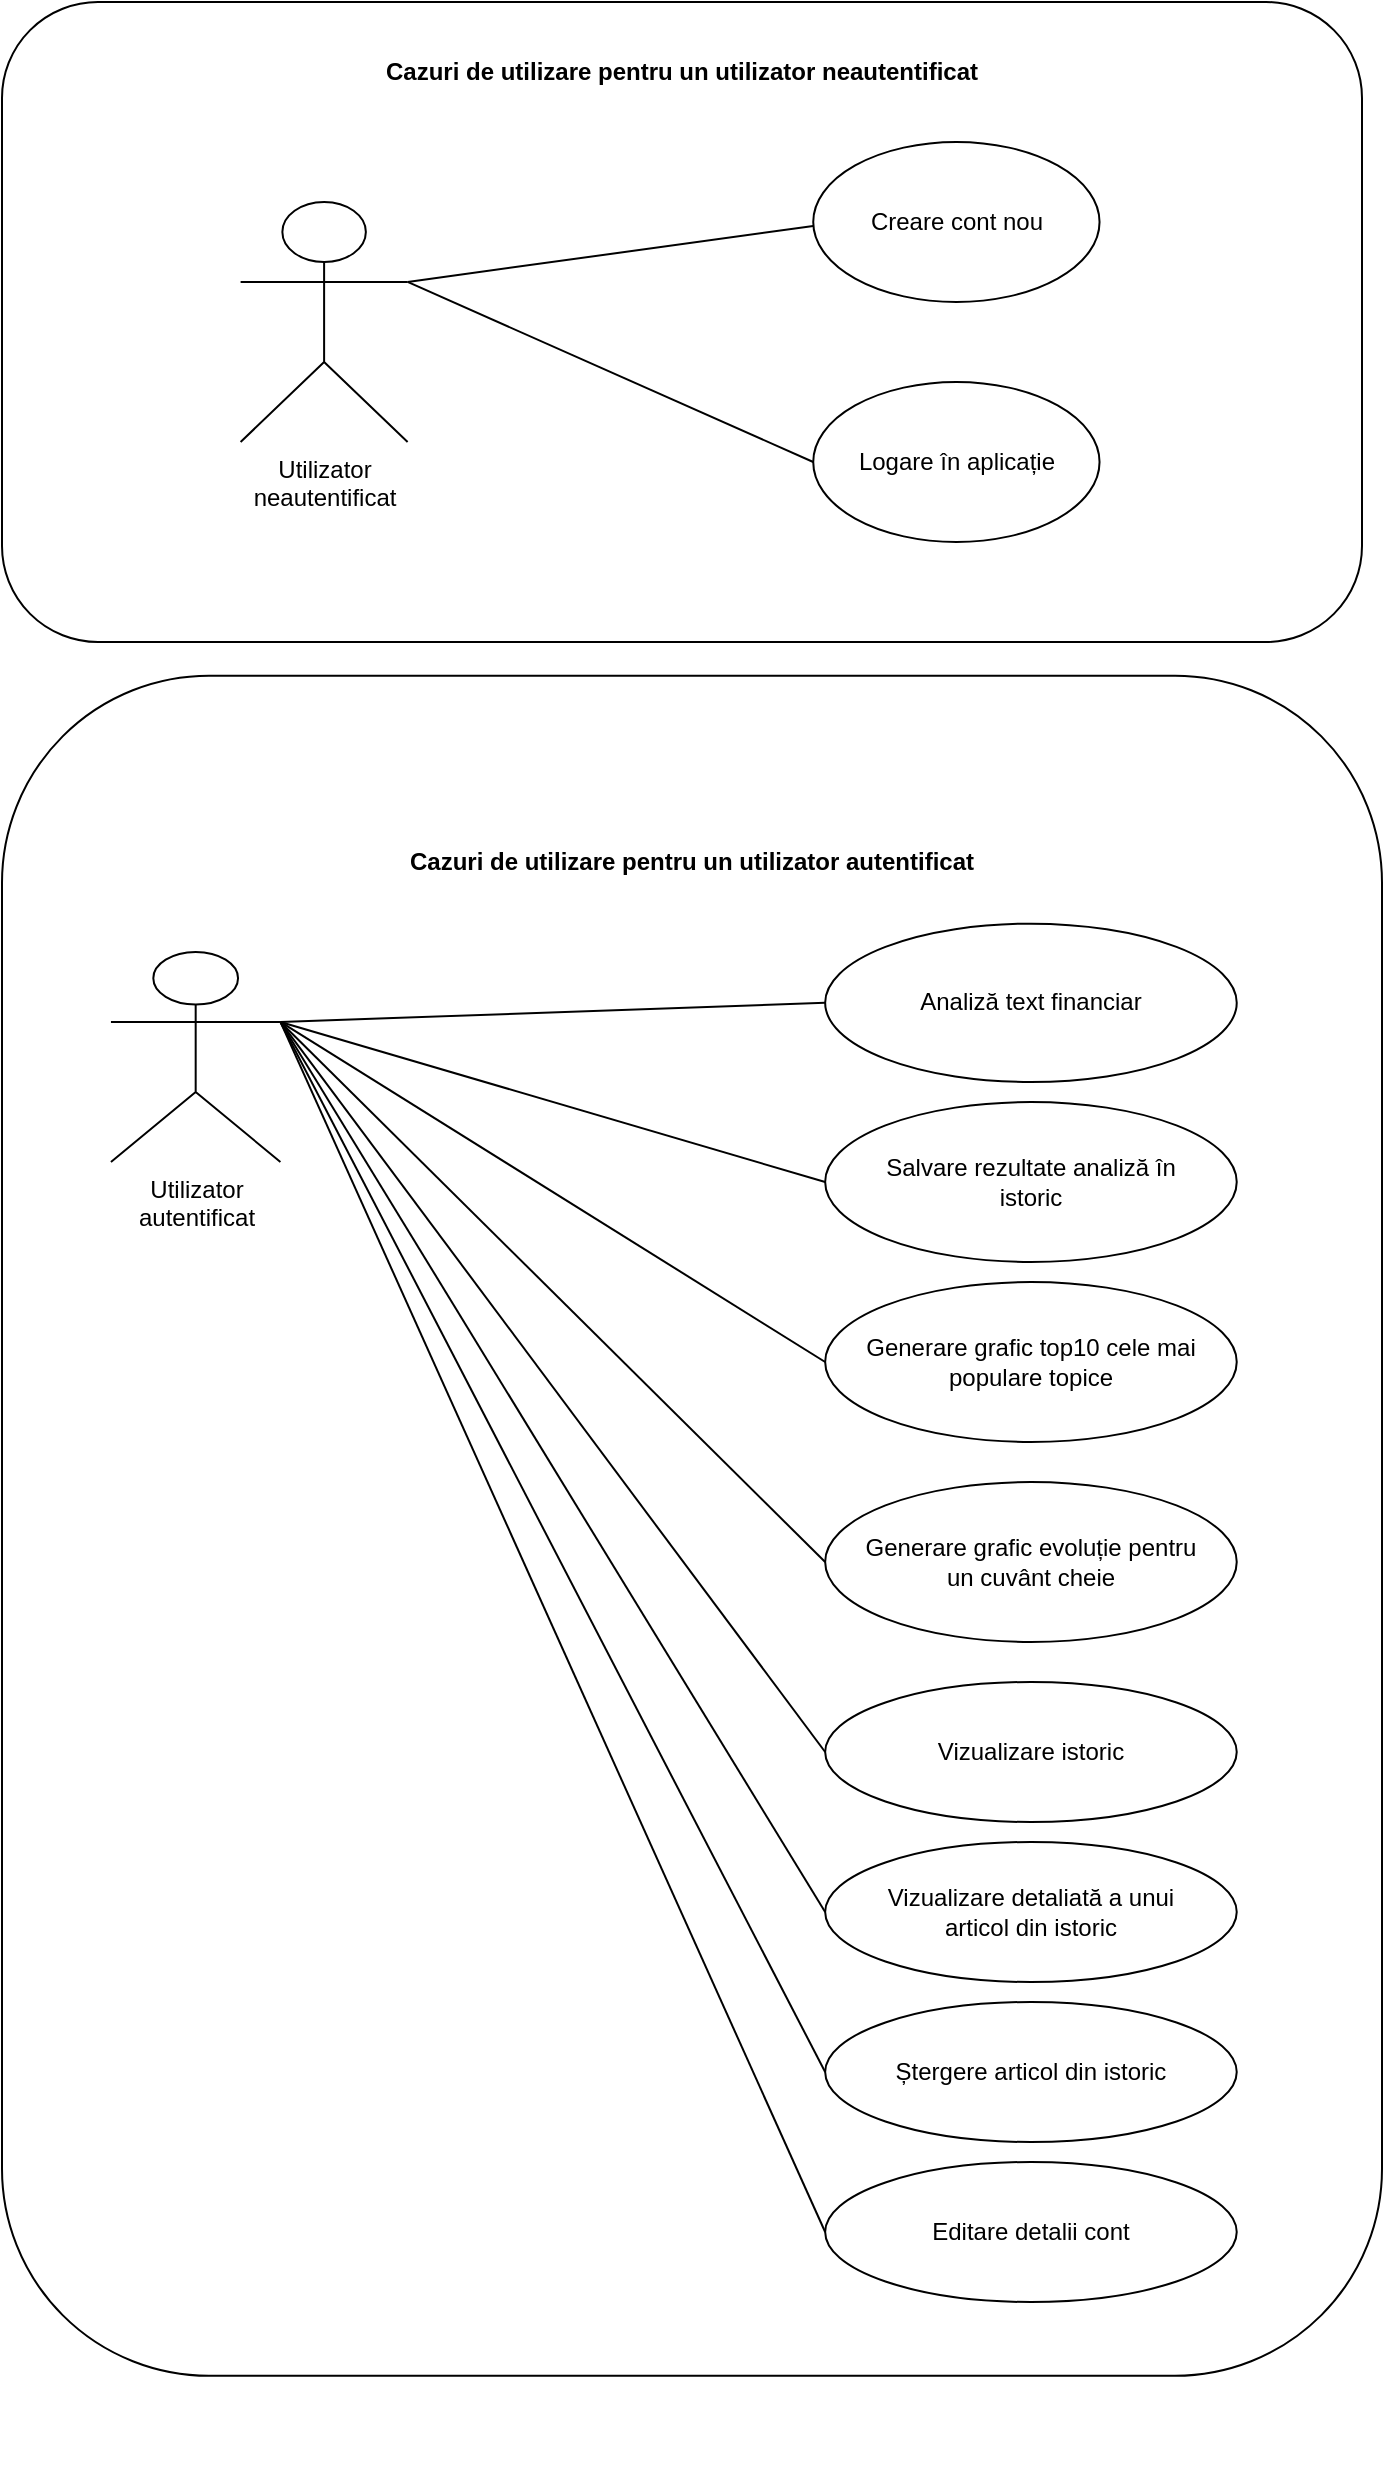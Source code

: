 <mxfile version="17.1.3" type="device"><diagram id="1JZbli9onQNMtyBDqAUd" name="Page-1"><mxGraphModel dx="1178" dy="686" grid="1" gridSize="10" guides="1" tooltips="1" connect="1" arrows="1" fold="1" page="1" pageScale="1" pageWidth="850" pageHeight="1100" math="0" shadow="0"><root><mxCell id="0"/><mxCell id="1" parent="0"/><mxCell id="YrOwpRY0cJMBBzpfB3Jt-13" value="" style="group;strokeColor=none;rounded=0;" vertex="1" connectable="0" parent="1"><mxGeometry x="80" y="70" width="680" height="320" as="geometry"/></mxCell><mxCell id="YrOwpRY0cJMBBzpfB3Jt-11" value="" style="rounded=1;whiteSpace=wrap;html=1;" vertex="1" parent="YrOwpRY0cJMBBzpfB3Jt-13"><mxGeometry y="-20" width="680" height="320" as="geometry"/></mxCell><mxCell id="YrOwpRY0cJMBBzpfB3Jt-6" value="" style="group" vertex="1" connectable="0" parent="YrOwpRY0cJMBBzpfB3Jt-13"><mxGeometry x="405.614" y="50" width="143.158" height="80" as="geometry"/></mxCell><mxCell id="YrOwpRY0cJMBBzpfB3Jt-4" value="" style="ellipse;whiteSpace=wrap;html=1;" vertex="1" parent="YrOwpRY0cJMBBzpfB3Jt-6"><mxGeometry width="143.158" height="80" as="geometry"/></mxCell><mxCell id="YrOwpRY0cJMBBzpfB3Jt-5" value="Creare cont nou" style="text;html=1;strokeColor=none;fillColor=none;align=center;verticalAlign=middle;whiteSpace=wrap;rounded=0;" vertex="1" parent="YrOwpRY0cJMBBzpfB3Jt-6"><mxGeometry x="11.93" y="25" width="119.298" height="30" as="geometry"/></mxCell><mxCell id="YrOwpRY0cJMBBzpfB3Jt-7" value="" style="group" vertex="1" connectable="0" parent="YrOwpRY0cJMBBzpfB3Jt-13"><mxGeometry x="405.614" y="170" width="143.158" height="80" as="geometry"/></mxCell><mxCell id="YrOwpRY0cJMBBzpfB3Jt-8" value="" style="ellipse;whiteSpace=wrap;html=1;" vertex="1" parent="YrOwpRY0cJMBBzpfB3Jt-7"><mxGeometry width="143.158" height="80" as="geometry"/></mxCell><mxCell id="YrOwpRY0cJMBBzpfB3Jt-9" value="&lt;span&gt;Logare în aplicație&lt;/span&gt;" style="text;html=1;strokeColor=none;fillColor=none;align=center;verticalAlign=middle;whiteSpace=wrap;rounded=0;" vertex="1" parent="YrOwpRY0cJMBBzpfB3Jt-7"><mxGeometry x="11.93" y="25" width="119.298" height="30" as="geometry"/></mxCell><mxCell id="YrOwpRY0cJMBBzpfB3Jt-1" value="Utilizator&lt;br&gt;neautentificat" style="shape=umlActor;verticalLabelPosition=bottom;verticalAlign=top;html=1;outlineConnect=0;" vertex="1" parent="YrOwpRY0cJMBBzpfB3Jt-13"><mxGeometry x="119.298" y="80" width="83.509" height="120" as="geometry"/></mxCell><mxCell id="YrOwpRY0cJMBBzpfB3Jt-14" value="" style="endArrow=none;html=1;rounded=0;exitX=1;exitY=0.333;exitDx=0;exitDy=0;exitPerimeter=0;" edge="1" parent="YrOwpRY0cJMBBzpfB3Jt-13" source="YrOwpRY0cJMBBzpfB3Jt-1"><mxGeometry width="50" height="50" relative="1" as="geometry"><mxPoint x="178.947" y="340" as="sourcePoint"/><mxPoint x="405.614" y="92" as="targetPoint"/></mxGeometry></mxCell><mxCell id="YrOwpRY0cJMBBzpfB3Jt-15" value="" style="endArrow=none;html=1;rounded=0;entryX=0;entryY=0.5;entryDx=0;entryDy=0;exitX=1;exitY=0.333;exitDx=0;exitDy=0;exitPerimeter=0;" edge="1" parent="YrOwpRY0cJMBBzpfB3Jt-13" source="YrOwpRY0cJMBBzpfB3Jt-1" target="YrOwpRY0cJMBBzpfB3Jt-8"><mxGeometry width="50" height="50" relative="1" as="geometry"><mxPoint x="202.807" y="310" as="sourcePoint"/><mxPoint x="262.456" y="260" as="targetPoint"/></mxGeometry></mxCell><mxCell id="YrOwpRY0cJMBBzpfB3Jt-16" value="&lt;b&gt;Cazuri de utilizare pentru un utilizator neautentificat&lt;/b&gt;" style="text;html=1;strokeColor=none;fillColor=none;align=center;verticalAlign=middle;whiteSpace=wrap;rounded=0;" vertex="1" parent="YrOwpRY0cJMBBzpfB3Jt-13"><mxGeometry x="137.193" width="405.614" height="30" as="geometry"/></mxCell><mxCell id="YrOwpRY0cJMBBzpfB3Jt-17" value="" style="group;strokeColor=none;rounded=0;" vertex="1" connectable="0" parent="1"><mxGeometry x="80" y="440" width="690" height="850" as="geometry"/></mxCell><mxCell id="YrOwpRY0cJMBBzpfB3Jt-18" value="" style="rounded=1;whiteSpace=wrap;html=1;" vertex="1" parent="YrOwpRY0cJMBBzpfB3Jt-17"><mxGeometry y="-53.125" width="690" height="850" as="geometry"/></mxCell><mxCell id="YrOwpRY0cJMBBzpfB3Jt-106" value="" style="group" vertex="1" connectable="0" parent="YrOwpRY0cJMBBzpfB3Jt-17"><mxGeometry x="54.474" width="562.895" height="760" as="geometry"/></mxCell><mxCell id="YrOwpRY0cJMBBzpfB3Jt-19" value="" style="group" vertex="1" connectable="0" parent="YrOwpRY0cJMBBzpfB3Jt-106"><mxGeometry x="357.105" y="70.83" width="205.789" height="79.17" as="geometry"/></mxCell><mxCell id="YrOwpRY0cJMBBzpfB3Jt-20" value="" style="ellipse;whiteSpace=wrap;html=1;" vertex="1" parent="YrOwpRY0cJMBBzpfB3Jt-19"><mxGeometry width="205.789" height="79.17" as="geometry"/></mxCell><mxCell id="YrOwpRY0cJMBBzpfB3Jt-21" value="Analiză text financiar" style="text;html=1;strokeColor=none;fillColor=none;align=center;verticalAlign=middle;whiteSpace=wrap;rounded=0;" vertex="1" parent="YrOwpRY0cJMBBzpfB3Jt-19"><mxGeometry x="17.149" y="24.741" width="171.491" height="29.689" as="geometry"/></mxCell><mxCell id="YrOwpRY0cJMBBzpfB3Jt-25" value="Utilizator&lt;br&gt;autentificat" style="shape=umlActor;verticalLabelPosition=bottom;verticalAlign=top;html=1;outlineConnect=0;" vertex="1" parent="YrOwpRY0cJMBBzpfB3Jt-106"><mxGeometry y="85" width="84.737" height="105" as="geometry"/></mxCell><mxCell id="YrOwpRY0cJMBBzpfB3Jt-26" value="" style="endArrow=none;html=1;rounded=0;exitX=1;exitY=0.333;exitDx=0;exitDy=0;exitPerimeter=0;entryX=0;entryY=0.5;entryDx=0;entryDy=0;" edge="1" parent="YrOwpRY0cJMBBzpfB3Jt-106" source="YrOwpRY0cJMBBzpfB3Jt-25" target="YrOwpRY0cJMBBzpfB3Jt-20"><mxGeometry width="50" height="50" relative="1" as="geometry"><mxPoint x="127.105" y="903.125" as="sourcePoint"/><mxPoint x="357.105" y="244.375" as="targetPoint"/></mxGeometry></mxCell><mxCell id="YrOwpRY0cJMBBzpfB3Jt-27" value="" style="endArrow=none;html=1;rounded=0;entryX=0;entryY=0.5;entryDx=0;entryDy=0;exitX=1;exitY=0.333;exitDx=0;exitDy=0;exitPerimeter=0;" edge="1" parent="YrOwpRY0cJMBBzpfB3Jt-106" source="YrOwpRY0cJMBBzpfB3Jt-25" target="YrOwpRY0cJMBBzpfB3Jt-33"><mxGeometry width="50" height="50" relative="1" as="geometry"><mxPoint x="151.316" y="823.438" as="sourcePoint"/><mxPoint x="357.105" y="557.812" as="targetPoint"/></mxGeometry></mxCell><mxCell id="YrOwpRY0cJMBBzpfB3Jt-28" value="&lt;b&gt;Cazuri de utilizare pentru un utilizator autentificat&lt;/b&gt;" style="text;html=1;strokeColor=none;fillColor=none;align=center;verticalAlign=middle;whiteSpace=wrap;rounded=0;" vertex="1" parent="YrOwpRY0cJMBBzpfB3Jt-106"><mxGeometry x="84.737" width="411.579" height="79.688" as="geometry"/></mxCell><mxCell id="YrOwpRY0cJMBBzpfB3Jt-51" value="" style="endArrow=none;html=1;rounded=0;entryX=0;entryY=0.5;entryDx=0;entryDy=0;exitX=1;exitY=0.333;exitDx=0;exitDy=0;exitPerimeter=0;" edge="1" parent="YrOwpRY0cJMBBzpfB3Jt-106" source="YrOwpRY0cJMBBzpfB3Jt-25" target="YrOwpRY0cJMBBzpfB3Jt-49"><mxGeometry width="50" height="50" relative="1" as="geometry"><mxPoint x="96.842" y="146.389" as="sourcePoint"/><mxPoint x="369.211" y="266.51" as="targetPoint"/></mxGeometry></mxCell><mxCell id="YrOwpRY0cJMBBzpfB3Jt-58" value="" style="endArrow=none;html=1;rounded=0;entryX=0;entryY=0.5;entryDx=0;entryDy=0;exitX=1;exitY=0.333;exitDx=0;exitDy=0;exitPerimeter=0;" edge="1" parent="YrOwpRY0cJMBBzpfB3Jt-106" source="YrOwpRY0cJMBBzpfB3Jt-25" target="YrOwpRY0cJMBBzpfB3Jt-56"><mxGeometry width="50" height="50" relative="1" as="geometry"><mxPoint x="96.842" y="146.389" as="sourcePoint"/><mxPoint x="369.211" y="386.049" as="targetPoint"/></mxGeometry></mxCell><mxCell id="YrOwpRY0cJMBBzpfB3Jt-63" value="" style="endArrow=none;html=1;rounded=0;entryX=0;entryY=0.5;entryDx=0;entryDy=0;exitX=1;exitY=0.333;exitDx=0;exitDy=0;exitPerimeter=0;" edge="1" parent="YrOwpRY0cJMBBzpfB3Jt-106" source="YrOwpRY0cJMBBzpfB3Jt-25" target="YrOwpRY0cJMBBzpfB3Jt-61"><mxGeometry width="50" height="50" relative="1" as="geometry"><mxPoint x="96.842" y="146.389" as="sourcePoint"/><mxPoint x="369.211" y="507.344" as="targetPoint"/></mxGeometry></mxCell><mxCell id="YrOwpRY0cJMBBzpfB3Jt-32" value="" style="group" vertex="1" connectable="0" parent="YrOwpRY0cJMBBzpfB3Jt-106"><mxGeometry x="357.105" y="160" width="205.789" height="80" as="geometry"/></mxCell><mxCell id="YrOwpRY0cJMBBzpfB3Jt-33" value="" style="ellipse;whiteSpace=wrap;html=1;" vertex="1" parent="YrOwpRY0cJMBBzpfB3Jt-32"><mxGeometry width="205.789" height="80" as="geometry"/></mxCell><mxCell id="YrOwpRY0cJMBBzpfB3Jt-34" value="Salvare rezultate analiză în istoric" style="text;html=1;strokeColor=none;fillColor=none;align=center;verticalAlign=middle;whiteSpace=wrap;rounded=0;" vertex="1" parent="YrOwpRY0cJMBBzpfB3Jt-32"><mxGeometry x="17.149" y="25" width="171.491" height="30.0" as="geometry"/></mxCell><mxCell id="YrOwpRY0cJMBBzpfB3Jt-48" value="" style="group" vertex="1" connectable="0" parent="YrOwpRY0cJMBBzpfB3Jt-106"><mxGeometry x="357.105" y="250" width="205.789" height="80" as="geometry"/></mxCell><mxCell id="YrOwpRY0cJMBBzpfB3Jt-49" value="" style="ellipse;whiteSpace=wrap;html=1;" vertex="1" parent="YrOwpRY0cJMBBzpfB3Jt-48"><mxGeometry width="205.789" height="80" as="geometry"/></mxCell><mxCell id="YrOwpRY0cJMBBzpfB3Jt-50" value="Generare grafic top10 cele mai populare topice" style="text;html=1;strokeColor=none;fillColor=none;align=center;verticalAlign=middle;whiteSpace=wrap;rounded=0;" vertex="1" parent="YrOwpRY0cJMBBzpfB3Jt-48"><mxGeometry x="17.149" y="25" width="171.491" height="30.0" as="geometry"/></mxCell><mxCell id="YrOwpRY0cJMBBzpfB3Jt-55" value="" style="group" vertex="1" connectable="0" parent="YrOwpRY0cJMBBzpfB3Jt-106"><mxGeometry x="357.105" y="350" width="205.789" height="80" as="geometry"/></mxCell><mxCell id="YrOwpRY0cJMBBzpfB3Jt-56" value="" style="ellipse;whiteSpace=wrap;html=1;" vertex="1" parent="YrOwpRY0cJMBBzpfB3Jt-55"><mxGeometry width="205.789" height="80" as="geometry"/></mxCell><mxCell id="YrOwpRY0cJMBBzpfB3Jt-57" value="Generare grafic evoluție pentru un cuvânt cheie" style="text;html=1;strokeColor=none;fillColor=none;align=center;verticalAlign=middle;whiteSpace=wrap;rounded=0;" vertex="1" parent="YrOwpRY0cJMBBzpfB3Jt-55"><mxGeometry x="17.149" y="25" width="171.491" height="30.0" as="geometry"/></mxCell><mxCell id="YrOwpRY0cJMBBzpfB3Jt-60" value="" style="group" vertex="1" connectable="0" parent="YrOwpRY0cJMBBzpfB3Jt-106"><mxGeometry x="357.105" y="450" width="205.789" height="70" as="geometry"/></mxCell><mxCell id="YrOwpRY0cJMBBzpfB3Jt-61" value="" style="ellipse;whiteSpace=wrap;html=1;" vertex="1" parent="YrOwpRY0cJMBBzpfB3Jt-60"><mxGeometry width="205.789" height="70" as="geometry"/></mxCell><mxCell id="YrOwpRY0cJMBBzpfB3Jt-62" value="Vizualizare istoric" style="text;html=1;strokeColor=none;fillColor=none;align=center;verticalAlign=middle;whiteSpace=wrap;rounded=0;" vertex="1" parent="YrOwpRY0cJMBBzpfB3Jt-60"><mxGeometry x="17.149" y="21.875" width="171.491" height="26.25" as="geometry"/></mxCell><mxCell id="YrOwpRY0cJMBBzpfB3Jt-64" value="" style="group" vertex="1" connectable="0" parent="YrOwpRY0cJMBBzpfB3Jt-106"><mxGeometry x="357.105" y="530" width="205.789" height="70" as="geometry"/></mxCell><mxCell id="YrOwpRY0cJMBBzpfB3Jt-65" value="" style="ellipse;whiteSpace=wrap;html=1;" vertex="1" parent="YrOwpRY0cJMBBzpfB3Jt-64"><mxGeometry width="205.789" height="70" as="geometry"/></mxCell><mxCell id="YrOwpRY0cJMBBzpfB3Jt-66" value="Vizualizare detaliată a unui articol din istoric" style="text;html=1;strokeColor=none;fillColor=none;align=center;verticalAlign=middle;whiteSpace=wrap;rounded=0;" vertex="1" parent="YrOwpRY0cJMBBzpfB3Jt-64"><mxGeometry x="17.149" y="21.875" width="171.491" height="26.25" as="geometry"/></mxCell><mxCell id="YrOwpRY0cJMBBzpfB3Jt-67" value="" style="group" vertex="1" connectable="0" parent="YrOwpRY0cJMBBzpfB3Jt-106"><mxGeometry x="357.105" y="610" width="205.789" height="70" as="geometry"/></mxCell><mxCell id="YrOwpRY0cJMBBzpfB3Jt-68" value="" style="ellipse;whiteSpace=wrap;html=1;" vertex="1" parent="YrOwpRY0cJMBBzpfB3Jt-67"><mxGeometry width="205.789" height="70" as="geometry"/></mxCell><mxCell id="YrOwpRY0cJMBBzpfB3Jt-69" value="Ștergere articol din istoric" style="text;html=1;strokeColor=none;fillColor=none;align=center;verticalAlign=middle;whiteSpace=wrap;rounded=0;" vertex="1" parent="YrOwpRY0cJMBBzpfB3Jt-67"><mxGeometry x="17.149" y="21.875" width="171.491" height="26.25" as="geometry"/></mxCell><mxCell id="YrOwpRY0cJMBBzpfB3Jt-100" value="" style="endArrow=none;html=1;rounded=0;entryX=0;entryY=0.5;entryDx=0;entryDy=0;exitX=1;exitY=0.333;exitDx=0;exitDy=0;exitPerimeter=0;" edge="1" parent="YrOwpRY0cJMBBzpfB3Jt-106" source="YrOwpRY0cJMBBzpfB3Jt-25" target="YrOwpRY0cJMBBzpfB3Jt-65"><mxGeometry width="50" height="50" relative="1" as="geometry"><mxPoint x="96.842" y="130" as="sourcePoint"/><mxPoint x="369.211" y="495" as="targetPoint"/></mxGeometry></mxCell><mxCell id="YrOwpRY0cJMBBzpfB3Jt-101" value="" style="endArrow=none;html=1;rounded=0;entryX=0;entryY=0.5;entryDx=0;entryDy=0;exitX=1;exitY=0.333;exitDx=0;exitDy=0;exitPerimeter=0;" edge="1" parent="YrOwpRY0cJMBBzpfB3Jt-106" source="YrOwpRY0cJMBBzpfB3Jt-25" target="YrOwpRY0cJMBBzpfB3Jt-68"><mxGeometry width="50" height="50" relative="1" as="geometry"><mxPoint x="96.842" y="130" as="sourcePoint"/><mxPoint x="369.211" y="575" as="targetPoint"/></mxGeometry></mxCell><mxCell id="YrOwpRY0cJMBBzpfB3Jt-102" value="" style="group" vertex="1" connectable="0" parent="YrOwpRY0cJMBBzpfB3Jt-106"><mxGeometry x="357.105" y="690" width="205.789" height="70" as="geometry"/></mxCell><mxCell id="YrOwpRY0cJMBBzpfB3Jt-103" value="" style="ellipse;whiteSpace=wrap;html=1;" vertex="1" parent="YrOwpRY0cJMBBzpfB3Jt-102"><mxGeometry width="205.789" height="70" as="geometry"/></mxCell><mxCell id="YrOwpRY0cJMBBzpfB3Jt-104" value="Editare detalii cont" style="text;html=1;strokeColor=none;fillColor=none;align=center;verticalAlign=middle;whiteSpace=wrap;rounded=0;" vertex="1" parent="YrOwpRY0cJMBBzpfB3Jt-102"><mxGeometry x="17.149" y="21.875" width="171.491" height="26.25" as="geometry"/></mxCell><mxCell id="YrOwpRY0cJMBBzpfB3Jt-105" value="" style="endArrow=none;html=1;rounded=0;entryX=0;entryY=0.5;entryDx=0;entryDy=0;exitX=1;exitY=0.333;exitDx=0;exitDy=0;exitPerimeter=0;" edge="1" parent="YrOwpRY0cJMBBzpfB3Jt-106" source="YrOwpRY0cJMBBzpfB3Jt-25" target="YrOwpRY0cJMBBzpfB3Jt-103"><mxGeometry width="50" height="50" relative="1" as="geometry"><mxPoint x="96.842" y="130" as="sourcePoint"/><mxPoint x="369.211" y="655" as="targetPoint"/></mxGeometry></mxCell></root></mxGraphModel></diagram></mxfile>